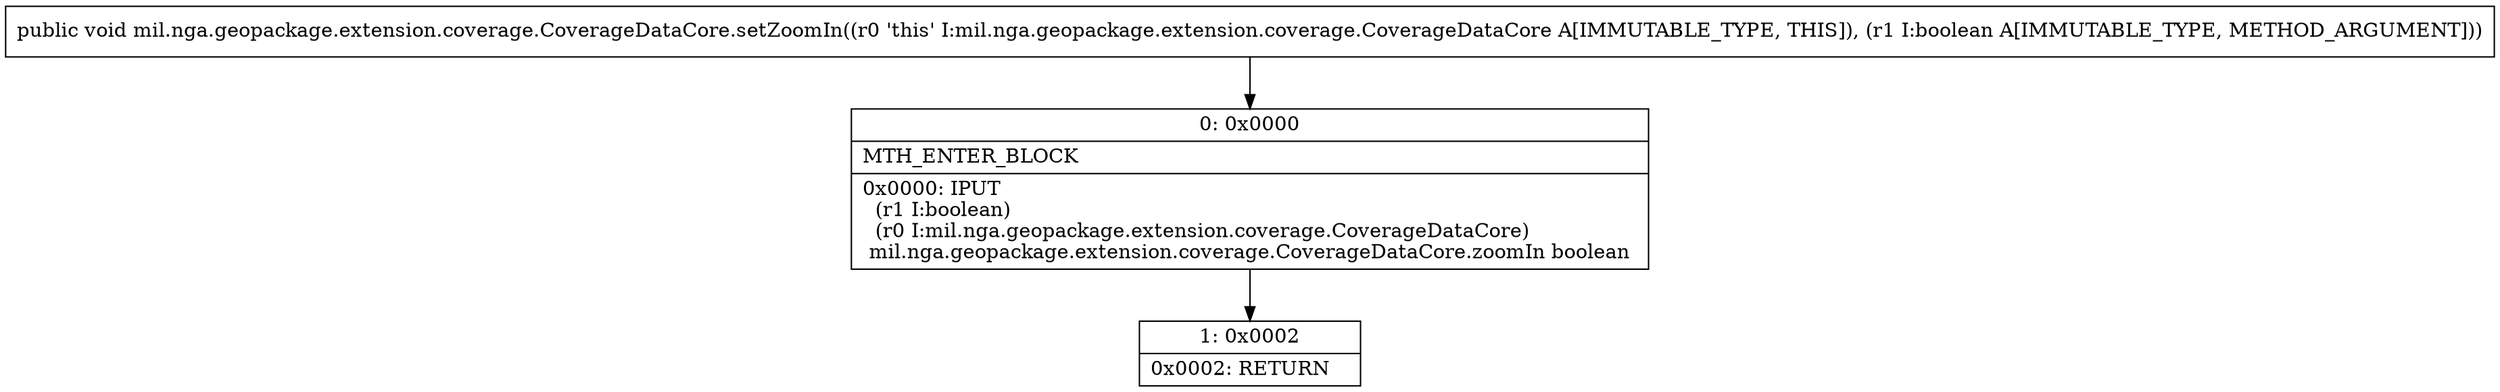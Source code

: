 digraph "CFG formil.nga.geopackage.extension.coverage.CoverageDataCore.setZoomIn(Z)V" {
Node_0 [shape=record,label="{0\:\ 0x0000|MTH_ENTER_BLOCK\l|0x0000: IPUT  \l  (r1 I:boolean)\l  (r0 I:mil.nga.geopackage.extension.coverage.CoverageDataCore)\l mil.nga.geopackage.extension.coverage.CoverageDataCore.zoomIn boolean \l}"];
Node_1 [shape=record,label="{1\:\ 0x0002|0x0002: RETURN   \l}"];
MethodNode[shape=record,label="{public void mil.nga.geopackage.extension.coverage.CoverageDataCore.setZoomIn((r0 'this' I:mil.nga.geopackage.extension.coverage.CoverageDataCore A[IMMUTABLE_TYPE, THIS]), (r1 I:boolean A[IMMUTABLE_TYPE, METHOD_ARGUMENT])) }"];
MethodNode -> Node_0;
Node_0 -> Node_1;
}


